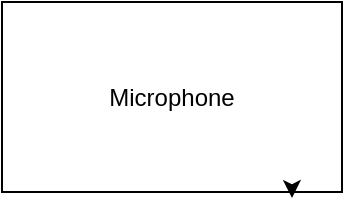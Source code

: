<mxfile version="24.8.3">
  <diagram name="Page-1" id="g7vNFO8cfbG0ns-1M9yA">
    <mxGraphModel dx="869" dy="458" grid="1" gridSize="10" guides="1" tooltips="1" connect="1" arrows="1" fold="1" page="1" pageScale="1" pageWidth="827" pageHeight="1169" math="0" shadow="0">
      <root>
        <mxCell id="0" />
        <mxCell id="1" parent="0" />
        <mxCell id="UttPb8Qvj2cfhJ-Lddco-1" value="Microphone" style="rounded=0;whiteSpace=wrap;html=1;" vertex="1" parent="1">
          <mxGeometry x="40" y="670" width="170" height="95" as="geometry" />
        </mxCell>
        <mxCell id="UttPb8Qvj2cfhJ-Lddco-2" style="edgeStyle=orthogonalEdgeStyle;rounded=0;orthogonalLoop=1;jettySize=auto;html=1;exitX=0.75;exitY=1;exitDx=0;exitDy=0;entryX=0.853;entryY=1.032;entryDx=0;entryDy=0;entryPerimeter=0;" edge="1" parent="1" source="UttPb8Qvj2cfhJ-Lddco-1" target="UttPb8Qvj2cfhJ-Lddco-1">
          <mxGeometry relative="1" as="geometry" />
        </mxCell>
      </root>
    </mxGraphModel>
  </diagram>
</mxfile>
